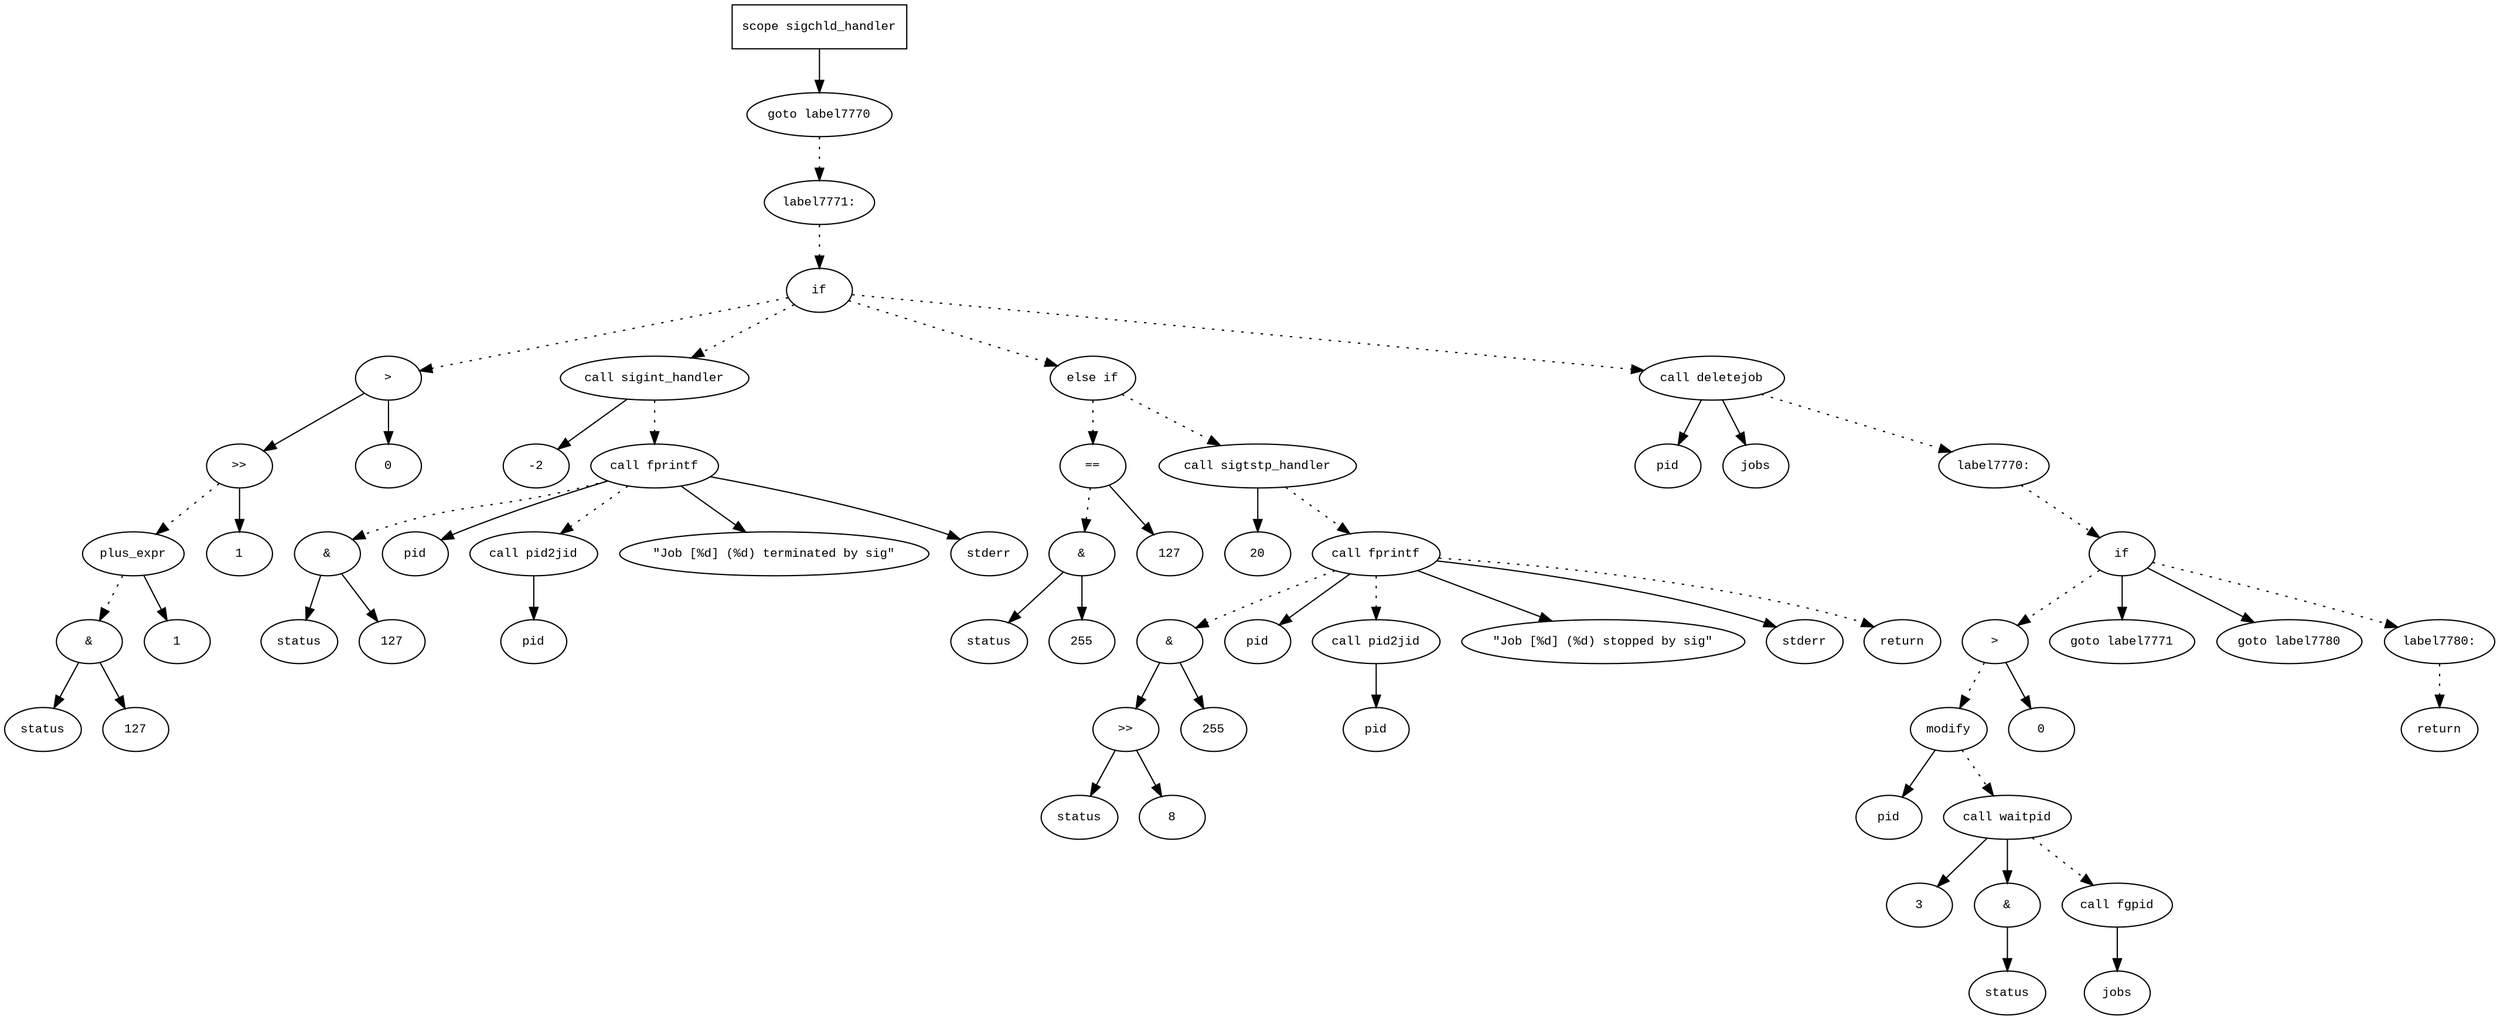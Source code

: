 digraph AST {
  graph [fontname="Times New Roman",fontsize=10];
  node  [fontname="Courier New",fontsize=10];
  edge  [fontname="Times New Roman",fontsize=10];

  node1 [label="scope sigchld_handler",shape=box];
  node2 [label="goto label7770",shape=ellipse];
  node1 -> node2;
  node3 [label="label7771:",shape=ellipse];
  node2 -> node3 [style=dotted];
  node4 [label="if",shape=ellipse];
  node3 -> node4 [style=dotted];
  node5 [label=">",shape=ellipse];
  node6 [label=">>",shape=ellipse];
  node7 [label="plus_expr",shape=ellipse];
  node8 [label="&",shape=ellipse];
  node9 [label="status",shape=ellipse];
  node8 -> node9;
  node10 [label="127",shape=ellipse];
  node8 -> node10;
  node7 -> node8 [style=dotted];
  node11 [label="1",shape=ellipse];
  node7 -> node11;
  node6 -> node7 [style=dotted];
  node12 [label="1",shape=ellipse];
  node6 -> node12;
  node5 -> node6;
  node13 [label="0",shape=ellipse];
  node5 -> node13;
  node4 -> node5 [style=dotted];
  node14 [label="call sigint_handler",shape=ellipse];
  node15 [label="-2",shape=ellipse];
  node14 -> node15;
  node4 -> node14 [style=dotted];
  node16 [label="call fprintf",shape=ellipse];
  node17 [label="&",shape=ellipse];
  node18 [label="status",shape=ellipse];
  node17 -> node18;
  node19 [label="127",shape=ellipse];
  node17 -> node19;
  node16 -> node17 [style=dotted];
  node20 [label="pid",shape=ellipse];
  node16 -> node20;
  node21 [label="call pid2jid",shape=ellipse];
  node22 [label="pid",shape=ellipse];
  node21 -> node22;
  node16 -> node21 [style=dotted];
  node23 [label="\"Job [%d] (%d) terminated by sig\"",shape=ellipse];
  node16 -> node23;
  node24 [label="stderr",shape=ellipse];
  node16 -> node24;
  node14 -> node16 [style=dotted];
  node25 [label="else if",shape=ellipse];
  node4 -> node25 [style=dotted];
  node26 [label="==",shape=ellipse];
  node27 [label="&",shape=ellipse];
  node28 [label="status",shape=ellipse];
  node27 -> node28;
  node29 [label="255",shape=ellipse];
  node27 -> node29;
  node26 -> node27 [style=dotted];
  node30 [label="127",shape=ellipse];
  node26 -> node30;
  node25 -> node26 [style=dotted];
  node31 [label="call sigtstp_handler",shape=ellipse];
  node32 [label="20",shape=ellipse];
  node31 -> node32;
  node25 -> node31 [style=dotted];
  node33 [label="call fprintf",shape=ellipse];
  node34 [label="&",shape=ellipse];
  node35 [label=">>",shape=ellipse];
  node36 [label="status",shape=ellipse];
  node35 -> node36;
  node37 [label="8",shape=ellipse];
  node35 -> node37;
  node34 -> node35;
  node38 [label="255",shape=ellipse];
  node34 -> node38;
  node33 -> node34 [style=dotted];
  node39 [label="pid",shape=ellipse];
  node33 -> node39;
  node40 [label="call pid2jid",shape=ellipse];
  node41 [label="pid",shape=ellipse];
  node40 -> node41;
  node33 -> node40 [style=dotted];
  node42 [label="\"Job [%d] (%d) stopped by sig\"",shape=ellipse];
  node33 -> node42;
  node43 [label="stderr",shape=ellipse];
  node33 -> node43;
  node31 -> node33 [style=dotted];
  node44 [label="return",shape=ellipse];
  node33 -> node44 [style=dotted];
  node45 [label="call deletejob",shape=ellipse];
  node46 [label="pid",shape=ellipse];
  node45 -> node46;
  node47 [label="jobs",shape=ellipse];
  node45 -> node47;
  node4 -> node45 [style=dotted];
  node48 [label="label7770:",shape=ellipse];
  node45 -> node48 [style=dotted];
  node49 [label="if",shape=ellipse];
  node48 -> node49 [style=dotted];
  node50 [label=">",shape=ellipse];
  node51 [label="modify",shape=ellipse];
  node52 [label="pid",shape=ellipse];
  node51 -> node52;
  node53 [label="call waitpid",shape=ellipse];
  node54 [label="3",shape=ellipse];
  node53 -> node54;
  node55 [label="&",shape=ellipse];
  node53 -> node55;
  node56 [label="status",shape=ellipse];
  node55 -> node56;
  node57 [label="call fgpid",shape=ellipse];
  node58 [label="jobs",shape=ellipse];
  node57 -> node58;
  node53 -> node57 [style=dotted];
  node51 -> node53 [style=dotted];
  node50 -> node51 [style=dotted];
  node59 [label="0",shape=ellipse];
  node50 -> node59;
  node49 -> node50 [style=dotted];
  node60 [label="goto label7771",shape=ellipse];
  node49 -> node60;
  node61 [label="goto label7780",shape=ellipse];
  node49 -> node61;
  node62 [label="label7780:",shape=ellipse];
  node49 -> node62 [style=dotted];
  node63 [label="return",shape=ellipse];
  node62 -> node63 [style=dotted];
} 